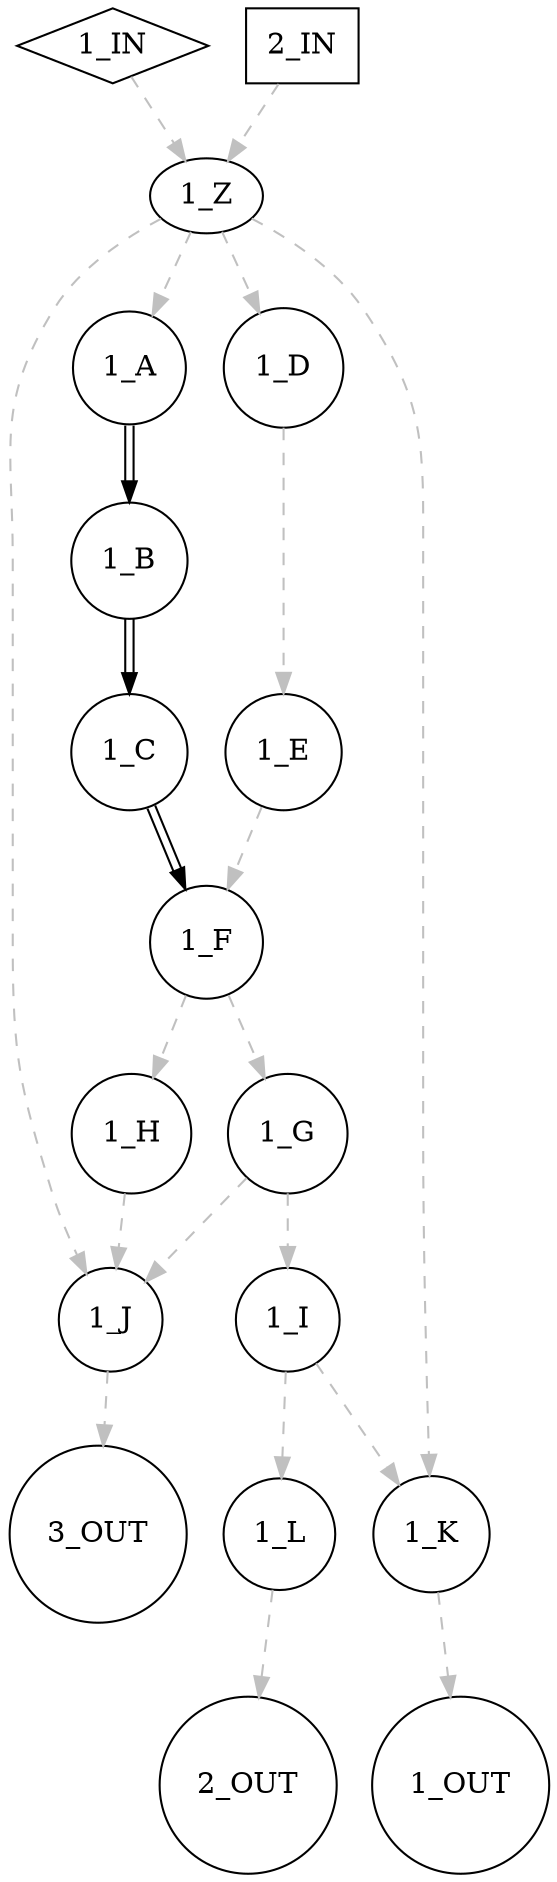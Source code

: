 digraph D {
  "1_IN" [shape=diamond]
  "2_IN" [shape=box]
  "1_A" [shape=circle]
  "1_B" [shape=circle]
  "1_C" [shape=circle]
  "1_D" [shape=circle]
  "1_E" [shape=circle]
  "1_F" [shape=circle]
  "1_G" [shape=circle]
  "1_H" [shape=circle]
  "1_I" [shape=circle]
  "1_J" [shape=circle]
  "1_K" [shape=circle]
  "1_L" [shape=circle]
  "1_OUT" [shape=circle]
  "2_OUT" [shape=circle]
  "3_OUT" [shape=circle]

  "1_Z" -> "1_K" [style=dashed, color=grey]
  "1_Z" -> "1_J" [style=dashed, color=grey]
  "1_IN" -> "1_Z" [style=dashed, color=grey]
  "2_IN" -> "1_Z" [style=dashed, color=grey]
  "1_Z" -> "1_A" [style=dashed, color=grey]
  "1_Z" -> "1_D" [style=dashed, color=grey]
  "1_A" -> "1_B" [color="black:invis:black"]
  "1_B" -> "1_C" [color="black:invis:black"]
  "1_C" -> "1_F" [color="black:invis:black"]
  "1_D" -> "1_E" [style=dashed, color=grey]
  "1_E" -> "1_F" [style=dashed, color=grey]
  "1_F" -> "1_G" [style=dashed, color=grey]
  "1_F" -> "1_H" [style=dashed, color=grey]
  "1_G" -> "1_I" [style=dashed, color=grey]
  "1_G" -> "1_J" [style=dashed, color=grey]
  "1_H" -> "1_J" [style=dashed, color=grey]
  "1_I" -> "1_K" [style=dashed, color=grey]
  "1_I" -> "1_L" [style=dashed, color=grey]
  "1_K" -> "1_OUT" [style=dashed, color=grey]
  "1_L" -> "2_OUT" [style=dashed, color=grey]
  "1_J" -> "3_OUT" [style=dashed, color=grey]
}
